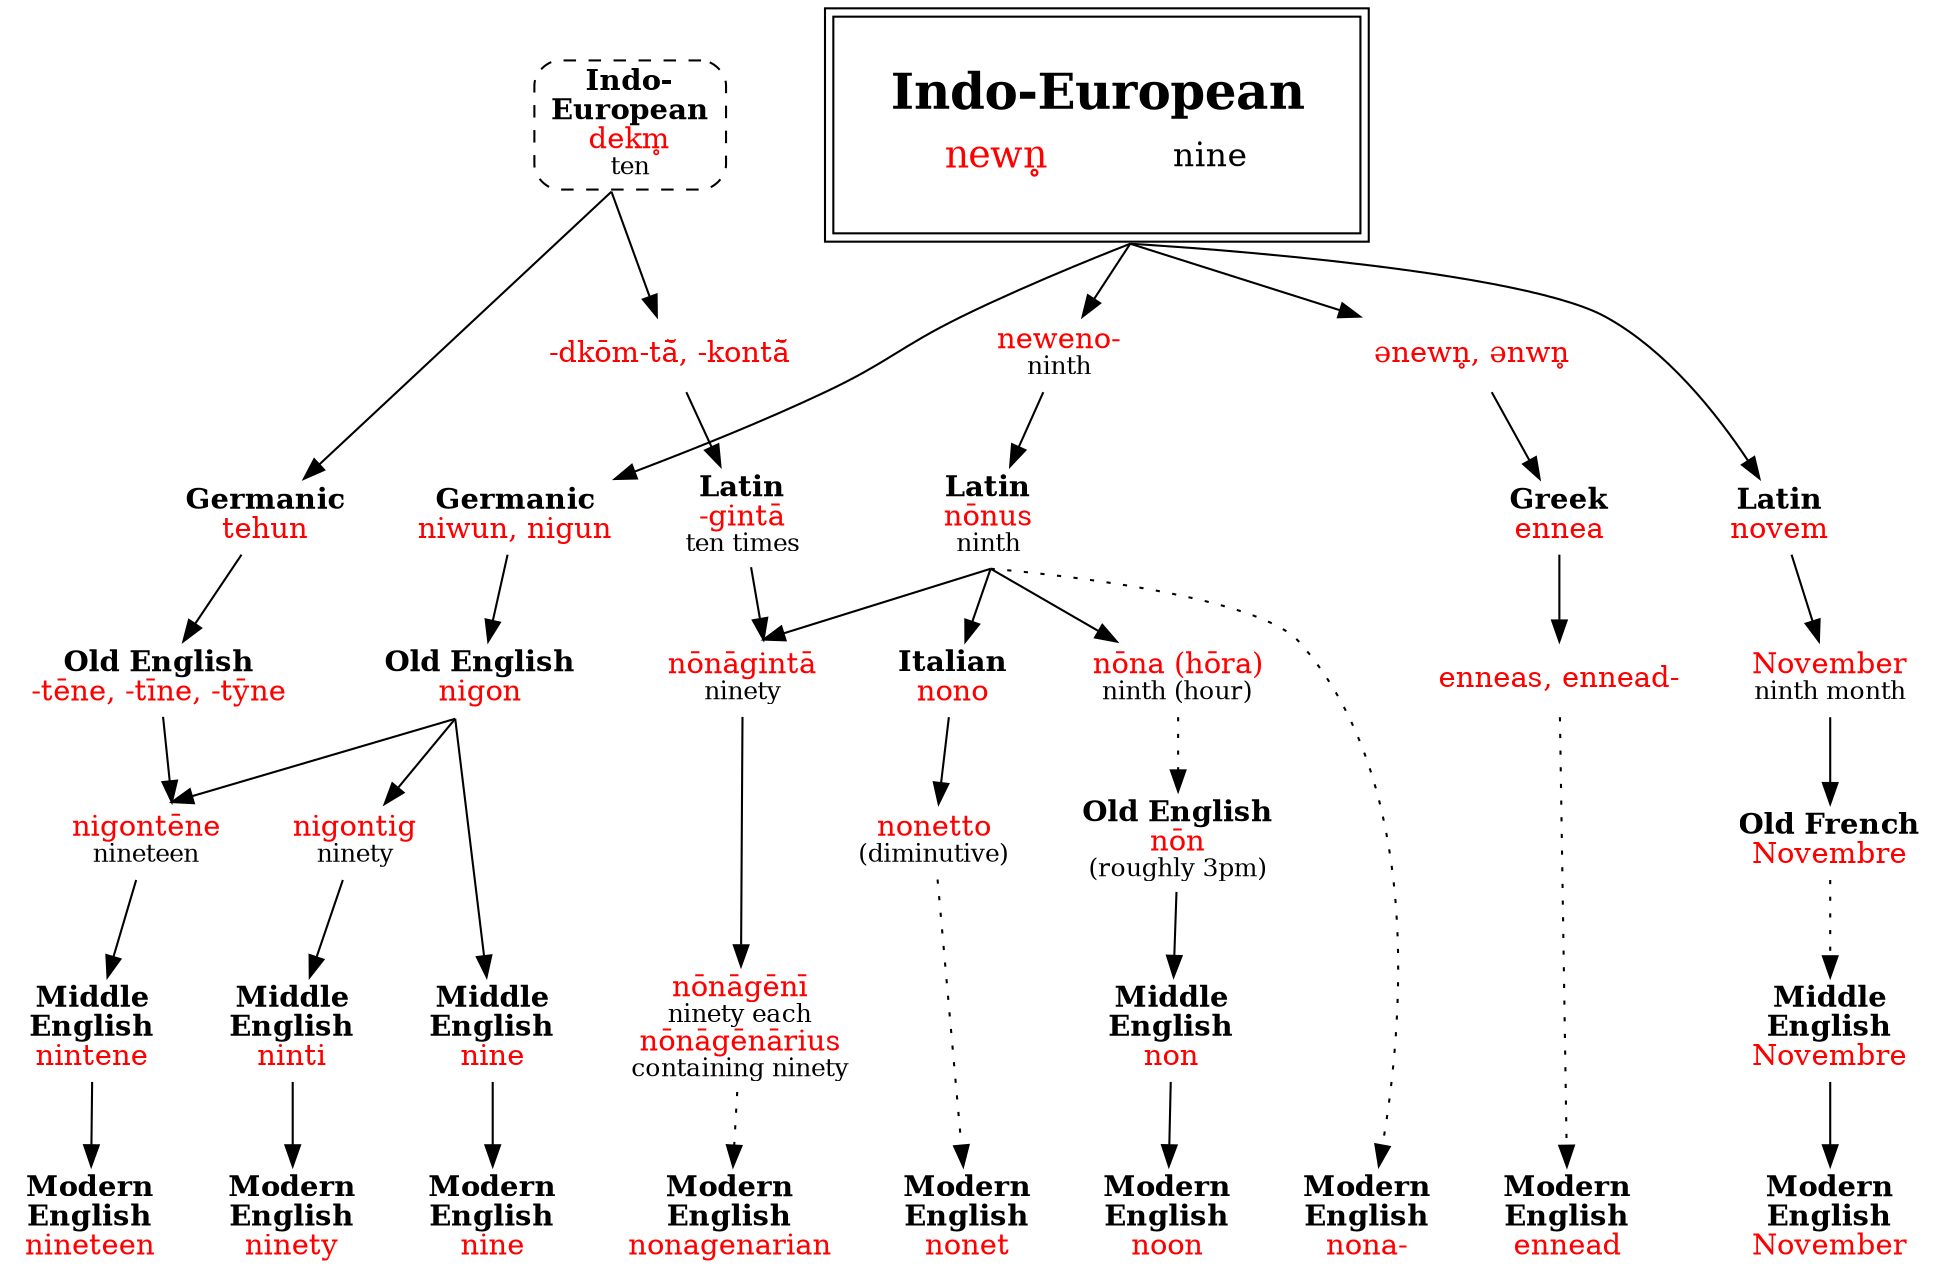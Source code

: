 strict digraph {
/* sources: AHD */
node [shape=none]
newn [label=<<table border="0"><tr><td colspan="2"><font point-size="24"><b>Indo-European</b></font></td></tr><tr><td><font point-size="18" color="red">newn̥</font></td><td><font point-size="16">nine</font></td></tr></table>> tooltip="Indo-European \"newn̥\" nine" shape=box peripheries=2 margin=.3]

neweno [label=<<font color="red">neweno-</font><br/><font point-size="12">ninth</font>>]
enewn [label=<<font color="red">ənewn̥, ənwn̥</font>>]
newn -> { neweno enewn } [sametail=1]

/* omitted: novemdecillion, novena, nones, nonagon */

/* dekm */
dekmIE [label=<<b>Indo-<br/>European</b><br/><font color="red">dekm̥</font><br/><font point-size="12">ten</font>> shape=box style="dashed,rounded" URL="dekm-ten0.svg"]
tehunGm [label=<<b>Germanic</b><br/><font color="red">tehun</font>>]
teneOE [label=<<b>Old English</b><br/><font color="red">-tēne, -tīne, -tȳne</font>>]
dekmIE -> tehunGm [sametail=1]
tehunGm -> teneOE [sametail=1]
kontaIE [label=<<font color="red">-dkōm-tā̆, -kontā̆</font>>]
gintaL [label=<<b>Latin</b><br/><font color="red">-gintā</font><br/><font point-size="12">ten times</font>>]
dekmIE -> kontaIE [sametail=1]
kontaIE -> gintaL

/* English */
nigunGm [label=<<b>Germanic</b><br/><font color="red">niwun, nigun</font>>]
nigonOE [label=<<b>Old English</b><br/><font color="red">nigon</font>>]
nineME [label=<<b>Middle<br/>English</b><br/><font color="red">nine</font>>]
nine [label=<<b>Modern<br/>English</b><br/><font color="red">nine</font>>]
newn -> nigunGm [sametail=1]
nigunGm -> nigonOE
nigonOE -> nineME [sametail=1]
nineME -> nine
/* ninth < ninatheME < nigontheOE */
nigontigOE [label=<<font color="red">nigontig</font><br/><font point-size="12">ninety</font>>]
nintiME [label=<<b>Middle<br/>English</b><br/><font color="red">ninti</font>>]
ninety [label=<<b>Modern<br/>English</b><br/><font color="red">ninety</font>>]
nigonOE -> nigontigOE [sametail=1]
nigontigOE -> nintiME -> ninety
nigonteneOE [label=<<font color="red">nigontēne</font><br/><font point-size="12">nineteen</font>>]
ninteneME [label=<<b>Middle<br/>English</b><br/><font color="red">nintene</font>>]
nineteen [label=<<b>Modern<br/>English</b><br/><font color="red">nineteen</font>>]
nigonOE -> nigonteneOE [sametail=1 samehead=1]
teneOE -> nigonteneOE [samehead=1]
nigonteneOE -> ninteneME -> nineteen

/* Latin novem */
novemL [label=<<b>Latin</b><br/><font color="red">novem</font>>] // -em to match septem, decem
novemberL [label=<<font color="red">November</font><br/><font point-size="12">ninth month</font>>]
novembreOF [label=<<b>Old French</b><br/><font color="red">Novembre</font>>]
novembreME [label=<<b>Middle<br/>English</b><br/><font color="red">Novembre</font>>]
november [label=<<b>Modern<br/>English</b><br/><font color="red">November</font>>]
newn -> novemL [sametail=1]
novemL -> novemberL [sametail=1]
novemberL -> novembreOF
novembreOF -> novembreME [style=dotted]
novembreME -> november

/* Latin nonus */
nonusL [label=<<b>Latin</b><br/><font color="red">nōnus</font><br/><font point-size="12">ninth</font>>]
nonaE [label=<<b>Modern<br/>English</b><br/><font color="red">nona-</font>>]
neweno -> nonusL
nonusL -> nonaE [style=dotted sametail=1]
nonagintaL [label=<<font color="red">nōnāgintā</font><br/><font point-size="12">ninety</font>>]
nonageniL [label=<<font color="red">nōnāgēnī</font><br/><font point-size="12">ninety each</font><br/><font color="red">nōnāgēnārius</font><br/><font point-size="12">containing ninety</font>>]
nonagenarian [label=<<b>Modern<br/>English</b><br/><font color="red">nonagenarian</font>>]
nonusL -> nonagintaL [sametail=1 samehead=1]
gintaL -> nonagintaL [samehead=1]
nonagintaL -> nonageniL
nonageniL -> nonagenarian [style=dotted]
nonoI [label=<<b>Italian</b><br/><font color="red">nono</font>>]
nonettoI [label=<<font color="red">nonetto</font><br/><font point-size="12">(diminutive)</font>>]
nonet [label=<<b>Modern<br/>English</b><br/><font color="red">nonet</font>>]
nonusL -> nonoI [sametail=1]
nonoI -> nonettoI
nonettoI -> nonet [style=dotted]
nonaL [label=<<font color="red">nōna (hōra)</font><br/><font point-size="12">ninth (hour)</font>>]
nonOE [label=<<b>Old English</b><br/><font color="red">nōn</font><br/><font point-size="12">(roughly 3pm)</font>>]
nonME [label=<<b>Middle<br/>English</b><br/><font color="red">non</font>>] // midday?
noon [label=<<b>Modern<br/>English</b><br/><font color="red">noon</font>>]
nonusL -> nonaL [sametail=1]
nonaL -> nonOE [style=dotted]
nonOE -> nonME -> noon

/* Greek */
enneaG [label=<<b>Greek</b><br/><font color="red">ennea</font>>]
enneasG [label=<<font color="red">enneas, ennead-</font>>] // same meaning?
ennead [label=<<b>Modern<br/>English</b><br/><font color="red">ennead</font>>]
enewn -> enneaG -> enneasG
enneasG -> ennead [style=dotted]

{ rank=sink nine ninety nineteen november nonaE nonagenarian nonet noon ennead }
{ rank=source newn dekmIE }
{ rank=same nigunGm novemL nonusL gintaL tehunGm enneaG }
enneaG -> enneasG [weight=2]
// not sure about this order:
tehunGm -> nigunGm -> gintaL -> nonusL [style=invis]
//nonagenarian -> nineteen -> ninety -> nine [style=invis]
}
